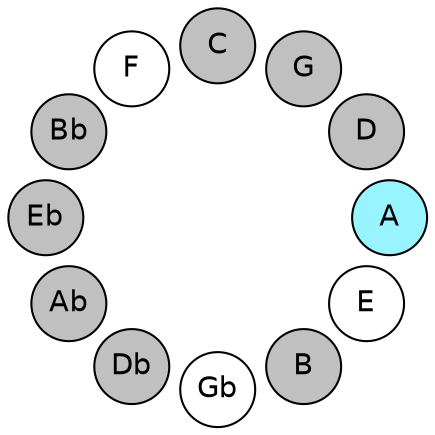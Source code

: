 
graph {

layout = circo;
mindist = .1

node [shape = circle, fontname = Helvetica, margin = 0, style = filled]
edge [style=invis]

subgraph 1 {
	E -- B -- Gb -- Db -- Ab -- Eb -- Bb -- F -- C -- G -- D -- A -- E
}

E [fillcolor = white];
B [fillcolor = gray];
Gb [fillcolor = white];
Db [fillcolor = gray];
Ab [fillcolor = gray];
Eb [fillcolor = gray];
Bb [fillcolor = gray];
F [fillcolor = white];
C [fillcolor = gray];
G [fillcolor = gray];
D [fillcolor = gray];
A [fillcolor = cadetblue1];
}
